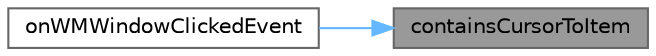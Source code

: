 digraph "containsCursorToItem"
{
 // LATEX_PDF_SIZE
  bgcolor="transparent";
  edge [fontname=Helvetica,fontsize=10,labelfontname=Helvetica,labelfontsize=10];
  node [fontname=Helvetica,fontsize=10,shape=box,height=0.2,width=0.4];
  rankdir="RL";
  Node1 [id="Node000001",label="containsCursorToItem",height=0.2,width=0.4,color="gray40", fillcolor="grey60", style="filled", fontcolor="black",tooltip=" "];
  Node1 -> Node2 [id="edge1_Node000001_Node000002",dir="back",color="steelblue1",style="solid",tooltip=" "];
  Node2 [id="Node000002",label="onWMWindowClickedEvent",height=0.2,width=0.4,color="grey40", fillcolor="white", style="filled",URL="$class_ela_line_edit_private.html#af183d3fca7ab63c7a634e901de2cd616",tooltip=" "];
}
